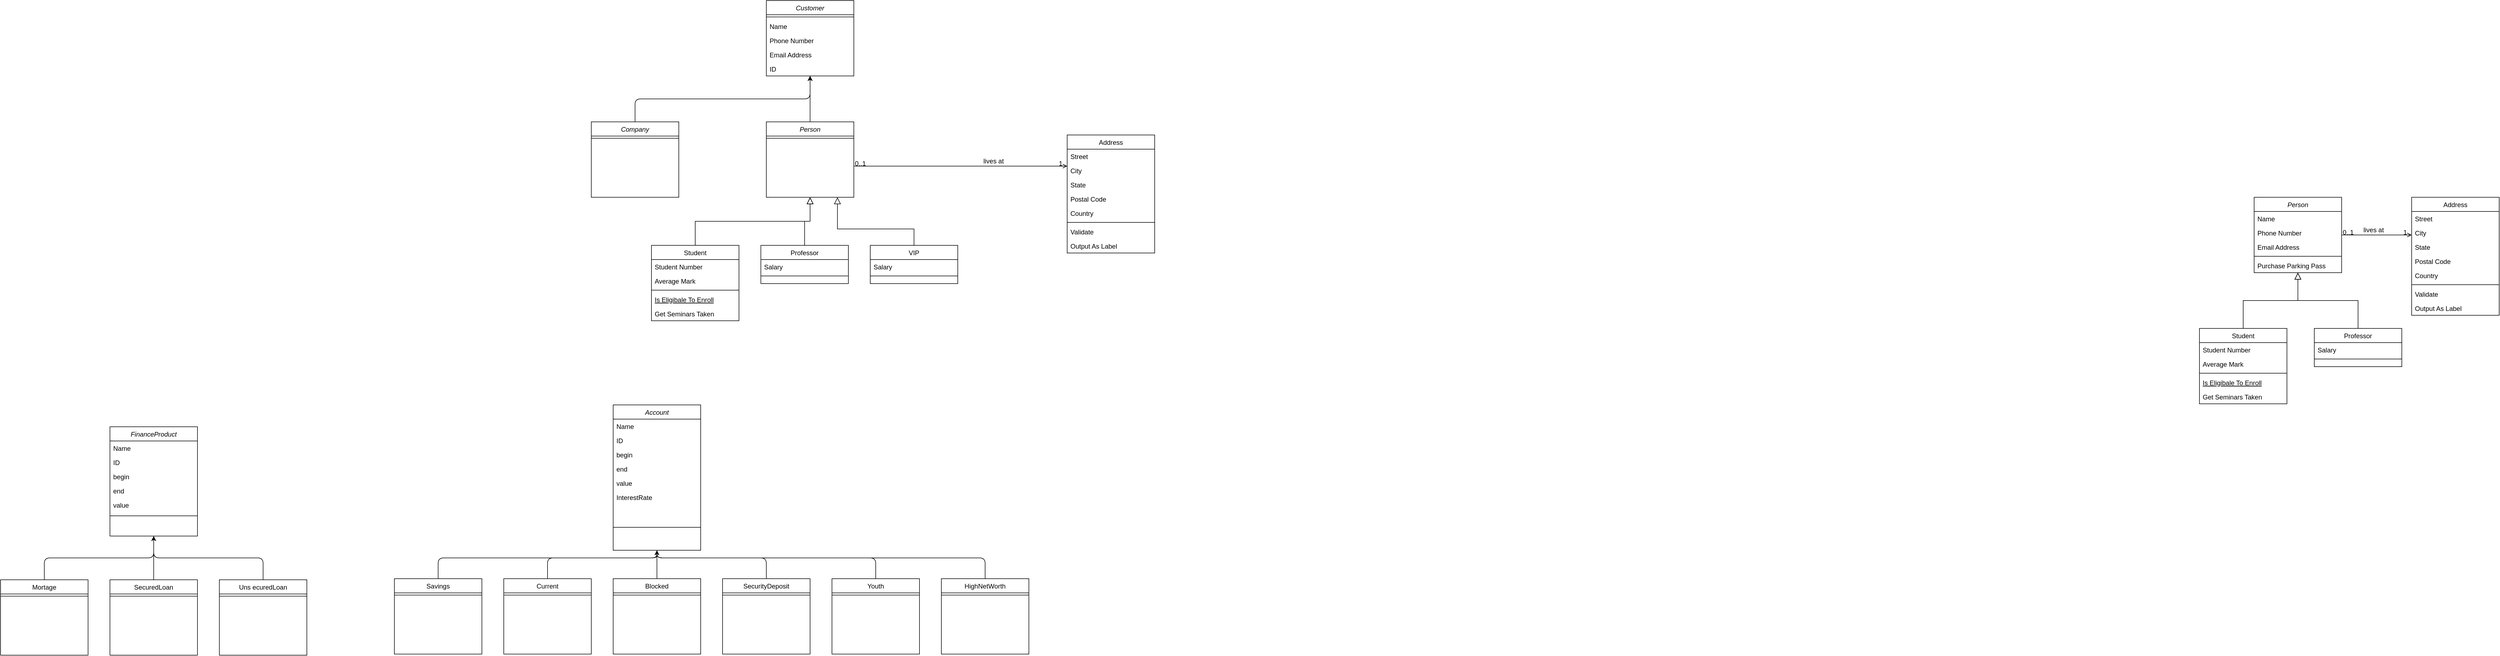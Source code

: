 <mxfile version="13.6.2" type="device"><diagram id="C5RBs43oDa-KdzZeNtuy" name="Page-1"><mxGraphModel dx="4851" dy="2539" grid="1" gridSize="10" guides="1" tooltips="1" connect="1" arrows="1" fold="1" page="1" pageScale="1" pageWidth="827" pageHeight="1169" math="0" shadow="0"><root><mxCell id="WIyWlLk6GJQsqaUBKTNV-0"/><mxCell id="WIyWlLk6GJQsqaUBKTNV-1" parent="WIyWlLk6GJQsqaUBKTNV-0"/><mxCell id="zkfFHV4jXpPFQw0GAbJ--12" value="" style="endArrow=block;endSize=10;endFill=0;shadow=0;strokeWidth=1;rounded=0;edgeStyle=elbowEdgeStyle;elbow=vertical;" parent="WIyWlLk6GJQsqaUBKTNV-1" source="zkfFHV4jXpPFQw0GAbJ--6" target="zkfFHV4jXpPFQw0GAbJ--0" edge="1"><mxGeometry width="160" relative="1" as="geometry"><mxPoint x="-1030" y="-523" as="sourcePoint"/><mxPoint x="-1030" y="-523" as="targetPoint"/></mxGeometry></mxCell><mxCell id="zkfFHV4jXpPFQw0GAbJ--16" value="" style="endArrow=block;endSize=10;endFill=0;shadow=0;strokeWidth=1;rounded=0;edgeStyle=elbowEdgeStyle;elbow=vertical;" parent="WIyWlLk6GJQsqaUBKTNV-1" source="zkfFHV4jXpPFQw0GAbJ--13" target="zkfFHV4jXpPFQw0GAbJ--0" edge="1"><mxGeometry width="160" relative="1" as="geometry"><mxPoint x="-1020" y="-353" as="sourcePoint"/><mxPoint x="-920" y="-455" as="targetPoint"/></mxGeometry></mxCell><mxCell id="zkfFHV4jXpPFQw0GAbJ--26" value="" style="endArrow=open;shadow=0;strokeWidth=1;rounded=0;endFill=1;edgeStyle=elbowEdgeStyle;elbow=vertical;" parent="WIyWlLk6GJQsqaUBKTNV-1" source="zkfFHV4jXpPFQw0GAbJ--0" target="zkfFHV4jXpPFQw0GAbJ--17" edge="1"><mxGeometry x="0.5" y="41" relative="1" as="geometry"><mxPoint x="-850" y="-534" as="sourcePoint"/><mxPoint x="-690" y="-534" as="targetPoint"/><mxPoint x="-40" y="32" as="offset"/></mxGeometry></mxCell><mxCell id="zkfFHV4jXpPFQw0GAbJ--27" value="0..1" style="resizable=0;align=left;verticalAlign=bottom;labelBackgroundColor=none;fontSize=12;" parent="zkfFHV4jXpPFQw0GAbJ--26" connectable="0" vertex="1"><mxGeometry x="-1" relative="1" as="geometry"><mxPoint y="4" as="offset"/></mxGeometry></mxCell><mxCell id="zkfFHV4jXpPFQw0GAbJ--28" value="1" style="resizable=0;align=right;verticalAlign=bottom;labelBackgroundColor=none;fontSize=12;" parent="zkfFHV4jXpPFQw0GAbJ--26" connectable="0" vertex="1"><mxGeometry x="1" relative="1" as="geometry"><mxPoint x="-7" y="4" as="offset"/></mxGeometry></mxCell><mxCell id="zkfFHV4jXpPFQw0GAbJ--29" value="lives at" style="text;html=1;resizable=0;points=[];;align=center;verticalAlign=middle;labelBackgroundColor=none;rounded=0;shadow=0;strokeWidth=1;fontSize=12;" parent="zkfFHV4jXpPFQw0GAbJ--26" vertex="1" connectable="0"><mxGeometry x="0.5" y="49" relative="1" as="geometry"><mxPoint x="-38" y="40" as="offset"/></mxGeometry></mxCell><mxCell id="Eu2z0whPhwUOj7yndGbx-12" value="" style="endArrow=block;endSize=10;endFill=0;shadow=0;strokeWidth=1;rounded=0;edgeStyle=elbowEdgeStyle;elbow=vertical;" edge="1" parent="WIyWlLk6GJQsqaUBKTNV-1" source="Eu2z0whPhwUOj7yndGbx-6" target="Eu2z0whPhwUOj7yndGbx-0"><mxGeometry width="160" relative="1" as="geometry"><mxPoint x="1660" y="-417" as="sourcePoint"/><mxPoint x="1660" y="-417" as="targetPoint"/></mxGeometry></mxCell><mxCell id="Eu2z0whPhwUOj7yndGbx-16" value="" style="endArrow=block;endSize=10;endFill=0;shadow=0;strokeWidth=1;rounded=0;edgeStyle=elbowEdgeStyle;elbow=vertical;" edge="1" parent="WIyWlLk6GJQsqaUBKTNV-1" source="Eu2z0whPhwUOj7yndGbx-13" target="Eu2z0whPhwUOj7yndGbx-0"><mxGeometry width="160" relative="1" as="geometry"><mxPoint x="1670" y="-247" as="sourcePoint"/><mxPoint x="1770" y="-349" as="targetPoint"/></mxGeometry></mxCell><mxCell id="Eu2z0whPhwUOj7yndGbx-26" value="" style="endArrow=open;shadow=0;strokeWidth=1;rounded=0;endFill=1;edgeStyle=elbowEdgeStyle;elbow=vertical;" edge="1" parent="WIyWlLk6GJQsqaUBKTNV-1" source="Eu2z0whPhwUOj7yndGbx-0" target="Eu2z0whPhwUOj7yndGbx-17"><mxGeometry x="0.5" y="41" relative="1" as="geometry"><mxPoint x="1840" y="-428" as="sourcePoint"/><mxPoint x="2000" y="-428" as="targetPoint"/><mxPoint x="-40" y="32" as="offset"/></mxGeometry></mxCell><mxCell id="Eu2z0whPhwUOj7yndGbx-27" value="0..1" style="resizable=0;align=left;verticalAlign=bottom;labelBackgroundColor=none;fontSize=12;" connectable="0" vertex="1" parent="Eu2z0whPhwUOj7yndGbx-26"><mxGeometry x="-1" relative="1" as="geometry"><mxPoint y="4" as="offset"/></mxGeometry></mxCell><mxCell id="Eu2z0whPhwUOj7yndGbx-28" value="1" style="resizable=0;align=right;verticalAlign=bottom;labelBackgroundColor=none;fontSize=12;" connectable="0" vertex="1" parent="Eu2z0whPhwUOj7yndGbx-26"><mxGeometry x="1" relative="1" as="geometry"><mxPoint x="-7" y="4" as="offset"/></mxGeometry></mxCell><mxCell id="Eu2z0whPhwUOj7yndGbx-29" value="lives at" style="text;html=1;resizable=0;points=[];;align=center;verticalAlign=middle;labelBackgroundColor=none;rounded=0;shadow=0;strokeWidth=1;fontSize=12;" vertex="1" connectable="0" parent="Eu2z0whPhwUOj7yndGbx-26"><mxGeometry x="0.5" y="49" relative="1" as="geometry"><mxPoint x="-38" y="40" as="offset"/></mxGeometry></mxCell><mxCell id="Eu2z0whPhwUOj7yndGbx-0" value="Person" style="swimlane;fontStyle=2;align=center;verticalAlign=top;childLayout=stackLayout;horizontal=1;startSize=26;horizontalStack=0;resizeParent=1;resizeLast=0;collapsible=1;marginBottom=0;rounded=0;shadow=0;strokeWidth=1;" vertex="1" parent="WIyWlLk6GJQsqaUBKTNV-1"><mxGeometry x="1680" y="-500" width="160" height="138" as="geometry"><mxRectangle x="230" y="140" width="160" height="26" as="alternateBounds"/></mxGeometry></mxCell><mxCell id="Eu2z0whPhwUOj7yndGbx-1" value="Name" style="text;align=left;verticalAlign=top;spacingLeft=4;spacingRight=4;overflow=hidden;rotatable=0;points=[[0,0.5],[1,0.5]];portConstraint=eastwest;" vertex="1" parent="Eu2z0whPhwUOj7yndGbx-0"><mxGeometry y="26" width="160" height="26" as="geometry"/></mxCell><mxCell id="Eu2z0whPhwUOj7yndGbx-2" value="Phone Number" style="text;align=left;verticalAlign=top;spacingLeft=4;spacingRight=4;overflow=hidden;rotatable=0;points=[[0,0.5],[1,0.5]];portConstraint=eastwest;rounded=0;shadow=0;html=0;" vertex="1" parent="Eu2z0whPhwUOj7yndGbx-0"><mxGeometry y="52" width="160" height="26" as="geometry"/></mxCell><mxCell id="Eu2z0whPhwUOj7yndGbx-3" value="Email Address" style="text;align=left;verticalAlign=top;spacingLeft=4;spacingRight=4;overflow=hidden;rotatable=0;points=[[0,0.5],[1,0.5]];portConstraint=eastwest;rounded=0;shadow=0;html=0;" vertex="1" parent="Eu2z0whPhwUOj7yndGbx-0"><mxGeometry y="78" width="160" height="26" as="geometry"/></mxCell><mxCell id="Eu2z0whPhwUOj7yndGbx-4" value="" style="line;html=1;strokeWidth=1;align=left;verticalAlign=middle;spacingTop=-1;spacingLeft=3;spacingRight=3;rotatable=0;labelPosition=right;points=[];portConstraint=eastwest;" vertex="1" parent="Eu2z0whPhwUOj7yndGbx-0"><mxGeometry y="104" width="160" height="8" as="geometry"/></mxCell><mxCell id="Eu2z0whPhwUOj7yndGbx-5" value="Purchase Parking Pass" style="text;align=left;verticalAlign=top;spacingLeft=4;spacingRight=4;overflow=hidden;rotatable=0;points=[[0,0.5],[1,0.5]];portConstraint=eastwest;" vertex="1" parent="Eu2z0whPhwUOj7yndGbx-0"><mxGeometry y="112" width="160" height="26" as="geometry"/></mxCell><mxCell id="Eu2z0whPhwUOj7yndGbx-6" value="Student" style="swimlane;fontStyle=0;align=center;verticalAlign=top;childLayout=stackLayout;horizontal=1;startSize=26;horizontalStack=0;resizeParent=1;resizeLast=0;collapsible=1;marginBottom=0;rounded=0;shadow=0;strokeWidth=1;" vertex="1" parent="WIyWlLk6GJQsqaUBKTNV-1"><mxGeometry x="1580" y="-260" width="160" height="138" as="geometry"><mxRectangle x="130" y="380" width="160" height="26" as="alternateBounds"/></mxGeometry></mxCell><mxCell id="Eu2z0whPhwUOj7yndGbx-7" value="Student Number" style="text;align=left;verticalAlign=top;spacingLeft=4;spacingRight=4;overflow=hidden;rotatable=0;points=[[0,0.5],[1,0.5]];portConstraint=eastwest;" vertex="1" parent="Eu2z0whPhwUOj7yndGbx-6"><mxGeometry y="26" width="160" height="26" as="geometry"/></mxCell><mxCell id="Eu2z0whPhwUOj7yndGbx-8" value="Average Mark" style="text;align=left;verticalAlign=top;spacingLeft=4;spacingRight=4;overflow=hidden;rotatable=0;points=[[0,0.5],[1,0.5]];portConstraint=eastwest;rounded=0;shadow=0;html=0;" vertex="1" parent="Eu2z0whPhwUOj7yndGbx-6"><mxGeometry y="52" width="160" height="26" as="geometry"/></mxCell><mxCell id="Eu2z0whPhwUOj7yndGbx-9" value="" style="line;html=1;strokeWidth=1;align=left;verticalAlign=middle;spacingTop=-1;spacingLeft=3;spacingRight=3;rotatable=0;labelPosition=right;points=[];portConstraint=eastwest;" vertex="1" parent="Eu2z0whPhwUOj7yndGbx-6"><mxGeometry y="78" width="160" height="8" as="geometry"/></mxCell><mxCell id="Eu2z0whPhwUOj7yndGbx-10" value="Is Eligibale To Enroll" style="text;align=left;verticalAlign=top;spacingLeft=4;spacingRight=4;overflow=hidden;rotatable=0;points=[[0,0.5],[1,0.5]];portConstraint=eastwest;fontStyle=4" vertex="1" parent="Eu2z0whPhwUOj7yndGbx-6"><mxGeometry y="86" width="160" height="26" as="geometry"/></mxCell><mxCell id="Eu2z0whPhwUOj7yndGbx-11" value="Get Seminars Taken" style="text;align=left;verticalAlign=top;spacingLeft=4;spacingRight=4;overflow=hidden;rotatable=0;points=[[0,0.5],[1,0.5]];portConstraint=eastwest;" vertex="1" parent="Eu2z0whPhwUOj7yndGbx-6"><mxGeometry y="112" width="160" height="26" as="geometry"/></mxCell><mxCell id="Eu2z0whPhwUOj7yndGbx-13" value="Professor" style="swimlane;fontStyle=0;align=center;verticalAlign=top;childLayout=stackLayout;horizontal=1;startSize=26;horizontalStack=0;resizeParent=1;resizeLast=0;collapsible=1;marginBottom=0;rounded=0;shadow=0;strokeWidth=1;" vertex="1" parent="WIyWlLk6GJQsqaUBKTNV-1"><mxGeometry x="1790" y="-260" width="160" height="70" as="geometry"><mxRectangle x="340" y="380" width="170" height="26" as="alternateBounds"/></mxGeometry></mxCell><mxCell id="Eu2z0whPhwUOj7yndGbx-14" value="Salary" style="text;align=left;verticalAlign=top;spacingLeft=4;spacingRight=4;overflow=hidden;rotatable=0;points=[[0,0.5],[1,0.5]];portConstraint=eastwest;" vertex="1" parent="Eu2z0whPhwUOj7yndGbx-13"><mxGeometry y="26" width="160" height="26" as="geometry"/></mxCell><mxCell id="Eu2z0whPhwUOj7yndGbx-15" value="" style="line;html=1;strokeWidth=1;align=left;verticalAlign=middle;spacingTop=-1;spacingLeft=3;spacingRight=3;rotatable=0;labelPosition=right;points=[];portConstraint=eastwest;" vertex="1" parent="Eu2z0whPhwUOj7yndGbx-13"><mxGeometry y="52" width="160" height="8" as="geometry"/></mxCell><mxCell id="Eu2z0whPhwUOj7yndGbx-17" value="Address" style="swimlane;fontStyle=0;align=center;verticalAlign=top;childLayout=stackLayout;horizontal=1;startSize=26;horizontalStack=0;resizeParent=1;resizeLast=0;collapsible=1;marginBottom=0;rounded=0;shadow=0;strokeWidth=1;" vertex="1" parent="WIyWlLk6GJQsqaUBKTNV-1"><mxGeometry x="1968" y="-500" width="160" height="216" as="geometry"><mxRectangle x="550" y="140" width="160" height="26" as="alternateBounds"/></mxGeometry></mxCell><mxCell id="Eu2z0whPhwUOj7yndGbx-18" value="Street" style="text;align=left;verticalAlign=top;spacingLeft=4;spacingRight=4;overflow=hidden;rotatable=0;points=[[0,0.5],[1,0.5]];portConstraint=eastwest;" vertex="1" parent="Eu2z0whPhwUOj7yndGbx-17"><mxGeometry y="26" width="160" height="26" as="geometry"/></mxCell><mxCell id="Eu2z0whPhwUOj7yndGbx-19" value="City" style="text;align=left;verticalAlign=top;spacingLeft=4;spacingRight=4;overflow=hidden;rotatable=0;points=[[0,0.5],[1,0.5]];portConstraint=eastwest;rounded=0;shadow=0;html=0;" vertex="1" parent="Eu2z0whPhwUOj7yndGbx-17"><mxGeometry y="52" width="160" height="26" as="geometry"/></mxCell><mxCell id="Eu2z0whPhwUOj7yndGbx-20" value="State" style="text;align=left;verticalAlign=top;spacingLeft=4;spacingRight=4;overflow=hidden;rotatable=0;points=[[0,0.5],[1,0.5]];portConstraint=eastwest;rounded=0;shadow=0;html=0;" vertex="1" parent="Eu2z0whPhwUOj7yndGbx-17"><mxGeometry y="78" width="160" height="26" as="geometry"/></mxCell><mxCell id="Eu2z0whPhwUOj7yndGbx-21" value="Postal Code" style="text;align=left;verticalAlign=top;spacingLeft=4;spacingRight=4;overflow=hidden;rotatable=0;points=[[0,0.5],[1,0.5]];portConstraint=eastwest;rounded=0;shadow=0;html=0;" vertex="1" parent="Eu2z0whPhwUOj7yndGbx-17"><mxGeometry y="104" width="160" height="26" as="geometry"/></mxCell><mxCell id="Eu2z0whPhwUOj7yndGbx-22" value="Country" style="text;align=left;verticalAlign=top;spacingLeft=4;spacingRight=4;overflow=hidden;rotatable=0;points=[[0,0.5],[1,0.5]];portConstraint=eastwest;rounded=0;shadow=0;html=0;" vertex="1" parent="Eu2z0whPhwUOj7yndGbx-17"><mxGeometry y="130" width="160" height="26" as="geometry"/></mxCell><mxCell id="Eu2z0whPhwUOj7yndGbx-23" value="" style="line;html=1;strokeWidth=1;align=left;verticalAlign=middle;spacingTop=-1;spacingLeft=3;spacingRight=3;rotatable=0;labelPosition=right;points=[];portConstraint=eastwest;" vertex="1" parent="Eu2z0whPhwUOj7yndGbx-17"><mxGeometry y="156" width="160" height="8" as="geometry"/></mxCell><mxCell id="Eu2z0whPhwUOj7yndGbx-24" value="Validate" style="text;align=left;verticalAlign=top;spacingLeft=4;spacingRight=4;overflow=hidden;rotatable=0;points=[[0,0.5],[1,0.5]];portConstraint=eastwest;" vertex="1" parent="Eu2z0whPhwUOj7yndGbx-17"><mxGeometry y="164" width="160" height="26" as="geometry"/></mxCell><mxCell id="Eu2z0whPhwUOj7yndGbx-25" value="Output As Label" style="text;align=left;verticalAlign=top;spacingLeft=4;spacingRight=4;overflow=hidden;rotatable=0;points=[[0,0.5],[1,0.5]];portConstraint=eastwest;" vertex="1" parent="Eu2z0whPhwUOj7yndGbx-17"><mxGeometry y="190" width="160" height="26" as="geometry"/></mxCell><mxCell id="Eu2z0whPhwUOj7yndGbx-50" value="" style="endArrow=block;endSize=10;endFill=0;shadow=0;strokeWidth=1;rounded=0;edgeStyle=elbowEdgeStyle;elbow=vertical;exitX=0.5;exitY=0;exitDx=0;exitDy=0;" edge="1" parent="WIyWlLk6GJQsqaUBKTNV-1" source="Eu2z0whPhwUOj7yndGbx-43"><mxGeometry width="160" relative="1" as="geometry"><mxPoint x="-810" y="-356" as="sourcePoint"/><mxPoint x="-910" y="-500" as="targetPoint"/><Array as="points"><mxPoint x="-920" y="-442"/><mxPoint x="-930" y="-442"/><mxPoint x="-840" y="-452"/><mxPoint x="-780" y="-416"/></Array></mxGeometry></mxCell><mxCell id="Eu2z0whPhwUOj7yndGbx-98" value="" style="endArrow=classic;html=1;entryX=0.5;entryY=1;entryDx=0;entryDy=0;exitX=0.5;exitY=0;exitDx=0;exitDy=0;" edge="1" parent="WIyWlLk6GJQsqaUBKTNV-1" source="Eu2z0whPhwUOj7yndGbx-30" target="Eu2z0whPhwUOj7yndGbx-91"><mxGeometry width="50" height="50" relative="1" as="geometry"><mxPoint x="-1330" y="-160" as="sourcePoint"/><mxPoint x="-1280" y="-210" as="targetPoint"/><Array as="points"><mxPoint x="-1640" y="160"/><mxPoint x="-1240" y="160"/></Array></mxGeometry></mxCell><mxCell id="Eu2z0whPhwUOj7yndGbx-99" value="" style="endArrow=none;html=1;entryX=0.5;entryY=1;entryDx=0;entryDy=0;exitX=0.5;exitY=0;exitDx=0;exitDy=0;" edge="1" parent="WIyWlLk6GJQsqaUBKTNV-1" source="Eu2z0whPhwUOj7yndGbx-48" target="Eu2z0whPhwUOj7yndGbx-91"><mxGeometry width="50" height="50" relative="1" as="geometry"><mxPoint x="-1330" y="-160" as="sourcePoint"/><mxPoint x="-1280" y="-210" as="targetPoint"/><Array as="points"><mxPoint x="-1240" y="160"/></Array></mxGeometry></mxCell><mxCell id="Eu2z0whPhwUOj7yndGbx-100" value="" style="endArrow=none;html=1;entryX=0.5;entryY=1;entryDx=0;entryDy=0;exitX=0.5;exitY=0;exitDx=0;exitDy=0;" edge="1" parent="WIyWlLk6GJQsqaUBKTNV-1" source="Eu2z0whPhwUOj7yndGbx-46" target="Eu2z0whPhwUOj7yndGbx-91"><mxGeometry width="50" height="50" relative="1" as="geometry"><mxPoint x="-1320" y="-150" as="sourcePoint"/><mxPoint x="-1270" y="-200" as="targetPoint"/><Array as="points"><mxPoint x="-1440" y="160"/><mxPoint x="-1240" y="160"/></Array></mxGeometry></mxCell><mxCell id="Eu2z0whPhwUOj7yndGbx-101" value="" style="endArrow=none;html=1;entryX=0.5;entryY=1;entryDx=0;entryDy=0;exitX=0.5;exitY=0;exitDx=0;exitDy=0;" edge="1" parent="WIyWlLk6GJQsqaUBKTNV-1" source="Eu2z0whPhwUOj7yndGbx-55" target="Eu2z0whPhwUOj7yndGbx-91"><mxGeometry width="50" height="50" relative="1" as="geometry"><mxPoint x="-1310" y="-140" as="sourcePoint"/><mxPoint x="-1260" y="-190" as="targetPoint"/><Array as="points"><mxPoint x="-640" y="160"/><mxPoint x="-1240" y="160"/></Array></mxGeometry></mxCell><mxCell id="Eu2z0whPhwUOj7yndGbx-102" value="" style="endArrow=none;html=1;exitX=0.5;exitY=0;exitDx=0;exitDy=0;entryX=0.5;entryY=1;entryDx=0;entryDy=0;" edge="1" parent="WIyWlLk6GJQsqaUBKTNV-1" source="Eu2z0whPhwUOj7yndGbx-51" target="Eu2z0whPhwUOj7yndGbx-91"><mxGeometry width="50" height="50" relative="1" as="geometry"><mxPoint x="-1070" y="210" as="sourcePoint"/><mxPoint x="-1270" y="120" as="targetPoint"/><Array as="points"><mxPoint x="-1040" y="160"/><mxPoint x="-1240" y="160"/></Array></mxGeometry></mxCell><mxCell id="Eu2z0whPhwUOj7yndGbx-103" value="" style="endArrow=none;html=1;exitX=0.5;exitY=0;exitDx=0;exitDy=0;entryX=0.5;entryY=1;entryDx=0;entryDy=0;" edge="1" parent="WIyWlLk6GJQsqaUBKTNV-1" source="Eu2z0whPhwUOj7yndGbx-53" target="Eu2z0whPhwUOj7yndGbx-91"><mxGeometry width="50" height="50" relative="1" as="geometry"><mxPoint x="-1060" y="220" as="sourcePoint"/><mxPoint x="-1270" y="120" as="targetPoint"/><Array as="points"><mxPoint x="-840" y="160"/><mxPoint x="-1240" y="160"/></Array></mxGeometry></mxCell><mxCell id="Eu2z0whPhwUOj7yndGbx-30" value="Savings" style="swimlane;fontStyle=0;align=center;verticalAlign=top;childLayout=stackLayout;horizontal=1;startSize=26;horizontalStack=0;resizeParent=1;resizeLast=0;collapsible=1;marginBottom=0;rounded=0;shadow=0;strokeWidth=1;" vertex="1" parent="WIyWlLk6GJQsqaUBKTNV-1"><mxGeometry x="-1720" y="198" width="160" height="138" as="geometry"><mxRectangle x="130" y="380" width="160" height="26" as="alternateBounds"/></mxGeometry></mxCell><mxCell id="Eu2z0whPhwUOj7yndGbx-33" value="" style="line;html=1;strokeWidth=1;align=left;verticalAlign=middle;spacingTop=-1;spacingLeft=3;spacingRight=3;rotatable=0;labelPosition=right;points=[];portConstraint=eastwest;" vertex="1" parent="Eu2z0whPhwUOj7yndGbx-30"><mxGeometry y="26" width="160" height="8" as="geometry"/></mxCell><mxCell id="Eu2z0whPhwUOj7yndGbx-46" value="Current" style="swimlane;fontStyle=0;align=center;verticalAlign=top;childLayout=stackLayout;horizontal=1;startSize=26;horizontalStack=0;resizeParent=1;resizeLast=0;collapsible=1;marginBottom=0;rounded=0;shadow=0;strokeWidth=1;" vertex="1" parent="WIyWlLk6GJQsqaUBKTNV-1"><mxGeometry x="-1520" y="198" width="160" height="138" as="geometry"><mxRectangle x="130" y="380" width="160" height="26" as="alternateBounds"/></mxGeometry></mxCell><mxCell id="Eu2z0whPhwUOj7yndGbx-47" value="" style="line;html=1;strokeWidth=1;align=left;verticalAlign=middle;spacingTop=-1;spacingLeft=3;spacingRight=3;rotatable=0;labelPosition=right;points=[];portConstraint=eastwest;" vertex="1" parent="Eu2z0whPhwUOj7yndGbx-46"><mxGeometry y="26" width="160" height="8" as="geometry"/></mxCell><mxCell id="Eu2z0whPhwUOj7yndGbx-48" value="Blocked" style="swimlane;fontStyle=0;align=center;verticalAlign=top;childLayout=stackLayout;horizontal=1;startSize=26;horizontalStack=0;resizeParent=1;resizeLast=0;collapsible=1;marginBottom=0;rounded=0;shadow=0;strokeWidth=1;" vertex="1" parent="WIyWlLk6GJQsqaUBKTNV-1"><mxGeometry x="-1320" y="198" width="160" height="138" as="geometry"><mxRectangle x="130" y="380" width="160" height="26" as="alternateBounds"/></mxGeometry></mxCell><mxCell id="Eu2z0whPhwUOj7yndGbx-49" value="" style="line;html=1;strokeWidth=1;align=left;verticalAlign=middle;spacingTop=-1;spacingLeft=3;spacingRight=3;rotatable=0;labelPosition=right;points=[];portConstraint=eastwest;" vertex="1" parent="Eu2z0whPhwUOj7yndGbx-48"><mxGeometry y="26" width="160" height="8" as="geometry"/></mxCell><mxCell id="Eu2z0whPhwUOj7yndGbx-51" value="SecurityDeposit" style="swimlane;fontStyle=0;align=center;verticalAlign=top;childLayout=stackLayout;horizontal=1;startSize=26;horizontalStack=0;resizeParent=1;resizeLast=0;collapsible=1;marginBottom=0;rounded=0;shadow=0;strokeWidth=1;" vertex="1" parent="WIyWlLk6GJQsqaUBKTNV-1"><mxGeometry x="-1120" y="198" width="160" height="138" as="geometry"><mxRectangle x="130" y="380" width="160" height="26" as="alternateBounds"/></mxGeometry></mxCell><mxCell id="Eu2z0whPhwUOj7yndGbx-52" value="" style="line;html=1;strokeWidth=1;align=left;verticalAlign=middle;spacingTop=-1;spacingLeft=3;spacingRight=3;rotatable=0;labelPosition=right;points=[];portConstraint=eastwest;" vertex="1" parent="Eu2z0whPhwUOj7yndGbx-51"><mxGeometry y="26" width="160" height="8" as="geometry"/></mxCell><mxCell id="Eu2z0whPhwUOj7yndGbx-53" value="Youth" style="swimlane;fontStyle=0;align=center;verticalAlign=top;childLayout=stackLayout;horizontal=1;startSize=26;horizontalStack=0;resizeParent=1;resizeLast=0;collapsible=1;marginBottom=0;rounded=0;shadow=0;strokeWidth=1;" vertex="1" parent="WIyWlLk6GJQsqaUBKTNV-1"><mxGeometry x="-920" y="198" width="160" height="138" as="geometry"><mxRectangle x="130" y="380" width="160" height="26" as="alternateBounds"/></mxGeometry></mxCell><mxCell id="Eu2z0whPhwUOj7yndGbx-54" value="" style="line;html=1;strokeWidth=1;align=left;verticalAlign=middle;spacingTop=-1;spacingLeft=3;spacingRight=3;rotatable=0;labelPosition=right;points=[];portConstraint=eastwest;" vertex="1" parent="Eu2z0whPhwUOj7yndGbx-53"><mxGeometry y="26" width="160" height="8" as="geometry"/></mxCell><mxCell id="Eu2z0whPhwUOj7yndGbx-55" value="HighNetWorth" style="swimlane;fontStyle=0;align=center;verticalAlign=top;childLayout=stackLayout;horizontal=1;startSize=26;horizontalStack=0;resizeParent=1;resizeLast=0;collapsible=1;marginBottom=0;rounded=0;shadow=0;strokeWidth=1;" vertex="1" parent="WIyWlLk6GJQsqaUBKTNV-1"><mxGeometry x="-720" y="198" width="160" height="138" as="geometry"><mxRectangle x="130" y="380" width="160" height="26" as="alternateBounds"/></mxGeometry></mxCell><mxCell id="Eu2z0whPhwUOj7yndGbx-56" value="" style="line;html=1;strokeWidth=1;align=left;verticalAlign=middle;spacingTop=-1;spacingLeft=3;spacingRight=3;rotatable=0;labelPosition=right;points=[];portConstraint=eastwest;" vertex="1" parent="Eu2z0whPhwUOj7yndGbx-55"><mxGeometry y="26" width="160" height="8" as="geometry"/></mxCell><mxCell id="Eu2z0whPhwUOj7yndGbx-91" value="Account" style="swimlane;fontStyle=2;align=center;verticalAlign=top;childLayout=stackLayout;horizontal=1;startSize=26;horizontalStack=0;resizeParent=1;resizeLast=0;collapsible=1;marginBottom=0;rounded=0;shadow=0;strokeWidth=1;" vertex="1" parent="WIyWlLk6GJQsqaUBKTNV-1"><mxGeometry x="-1320" y="-120" width="160" height="266" as="geometry"><mxRectangle x="230" y="140" width="160" height="26" as="alternateBounds"/></mxGeometry></mxCell><mxCell id="Eu2z0whPhwUOj7yndGbx-92" value="Name" style="text;align=left;verticalAlign=top;spacingLeft=4;spacingRight=4;overflow=hidden;rotatable=0;points=[[0,0.5],[1,0.5]];portConstraint=eastwest;" vertex="1" parent="Eu2z0whPhwUOj7yndGbx-91"><mxGeometry y="26" width="160" height="26" as="geometry"/></mxCell><mxCell id="Eu2z0whPhwUOj7yndGbx-93" value="ID" style="text;align=left;verticalAlign=top;spacingLeft=4;spacingRight=4;overflow=hidden;rotatable=0;points=[[0,0.5],[1,0.5]];portConstraint=eastwest;rounded=0;shadow=0;html=0;" vertex="1" parent="Eu2z0whPhwUOj7yndGbx-91"><mxGeometry y="52" width="160" height="26" as="geometry"/></mxCell><mxCell id="Eu2z0whPhwUOj7yndGbx-94" value="begin" style="text;align=left;verticalAlign=top;spacingLeft=4;spacingRight=4;overflow=hidden;rotatable=0;points=[[0,0.5],[1,0.5]];portConstraint=eastwest;rounded=0;shadow=0;html=0;" vertex="1" parent="Eu2z0whPhwUOj7yndGbx-91"><mxGeometry y="78" width="160" height="26" as="geometry"/></mxCell><mxCell id="Eu2z0whPhwUOj7yndGbx-95" value="end" style="text;align=left;verticalAlign=top;spacingLeft=4;spacingRight=4;overflow=hidden;rotatable=0;points=[[0,0.5],[1,0.5]];portConstraint=eastwest;rounded=0;shadow=0;html=0;" vertex="1" parent="Eu2z0whPhwUOj7yndGbx-91"><mxGeometry y="104" width="160" height="26" as="geometry"/></mxCell><mxCell id="Eu2z0whPhwUOj7yndGbx-96" value="value" style="text;align=left;verticalAlign=top;spacingLeft=4;spacingRight=4;overflow=hidden;rotatable=0;points=[[0,0.5],[1,0.5]];portConstraint=eastwest;rounded=0;shadow=0;html=0;" vertex="1" parent="Eu2z0whPhwUOj7yndGbx-91"><mxGeometry y="130" width="160" height="26" as="geometry"/></mxCell><mxCell id="Eu2z0whPhwUOj7yndGbx-118" value="InterestRate" style="text;align=left;verticalAlign=top;spacingLeft=4;spacingRight=4;overflow=hidden;rotatable=0;points=[[0,0.5],[1,0.5]];portConstraint=eastwest;rounded=0;shadow=0;html=0;" vertex="1" parent="Eu2z0whPhwUOj7yndGbx-91"><mxGeometry y="156" width="160" height="26" as="geometry"/></mxCell><mxCell id="Eu2z0whPhwUOj7yndGbx-97" value="" style="line;html=1;strokeWidth=1;align=left;verticalAlign=middle;spacingTop=-1;spacingLeft=3;spacingRight=3;rotatable=0;labelPosition=right;points=[];portConstraint=eastwest;" vertex="1" parent="Eu2z0whPhwUOj7yndGbx-91"><mxGeometry y="182" width="160" height="84" as="geometry"/></mxCell><mxCell id="Eu2z0whPhwUOj7yndGbx-104" value="" style="endArrow=classic;html=1;entryX=0.5;entryY=1;entryDx=0;entryDy=0;exitX=0.5;exitY=0;exitDx=0;exitDy=0;" edge="1" parent="WIyWlLk6GJQsqaUBKTNV-1" source="Eu2z0whPhwUOj7yndGbx-61" target="Eu2z0whPhwUOj7yndGbx-73"><mxGeometry width="50" height="50" relative="1" as="geometry"><mxPoint x="-2650" y="270" as="sourcePoint"/><mxPoint x="-2600" y="220" as="targetPoint"/></mxGeometry></mxCell><mxCell id="Eu2z0whPhwUOj7yndGbx-105" value="" style="endArrow=none;html=1;entryX=0.5;entryY=0;entryDx=0;entryDy=0;exitX=0.5;exitY=1;exitDx=0;exitDy=0;" edge="1" parent="WIyWlLk6GJQsqaUBKTNV-1" source="Eu2z0whPhwUOj7yndGbx-73" target="Eu2z0whPhwUOj7yndGbx-63"><mxGeometry width="50" height="50" relative="1" as="geometry"><mxPoint x="-2650" y="270" as="sourcePoint"/><mxPoint x="-2600" y="220" as="targetPoint"/><Array as="points"><mxPoint x="-2160" y="160"/><mxPoint x="-2360" y="160"/></Array></mxGeometry></mxCell><mxCell id="Eu2z0whPhwUOj7yndGbx-106" value="" style="endArrow=none;html=1;entryX=0.5;entryY=1;entryDx=0;entryDy=0;exitX=0.5;exitY=0;exitDx=0;exitDy=0;" edge="1" parent="WIyWlLk6GJQsqaUBKTNV-1" source="Eu2z0whPhwUOj7yndGbx-65" target="Eu2z0whPhwUOj7yndGbx-73"><mxGeometry width="50" height="50" relative="1" as="geometry"><mxPoint x="-2650" y="270" as="sourcePoint"/><mxPoint x="-2600" y="220" as="targetPoint"/><Array as="points"><mxPoint x="-1960" y="160"/><mxPoint x="-2160" y="160"/></Array></mxGeometry></mxCell><mxCell id="Eu2z0whPhwUOj7yndGbx-115" style="edgeStyle=orthogonalEdgeStyle;rounded=0;orthogonalLoop=1;jettySize=auto;html=1;exitX=0.75;exitY=0;exitDx=0;exitDy=0;entryX=0.751;entryY=0.072;entryDx=0;entryDy=0;entryPerimeter=0;" edge="1" parent="WIyWlLk6GJQsqaUBKTNV-1" source="zkfFHV4jXpPFQw0GAbJ--6" target="zkfFHV4jXpPFQw0GAbJ--6"><mxGeometry relative="1" as="geometry"/></mxCell><mxCell id="Eu2z0whPhwUOj7yndGbx-116" value="" style="endArrow=classic;html=1;entryX=0.5;entryY=1;entryDx=0;entryDy=0;exitX=0.5;exitY=0;exitDx=0;exitDy=0;" edge="1" parent="WIyWlLk6GJQsqaUBKTNV-1" source="zkfFHV4jXpPFQw0GAbJ--0" target="Eu2z0whPhwUOj7yndGbx-36"><mxGeometry width="50" height="50" relative="1" as="geometry"><mxPoint x="-1670" y="-612" as="sourcePoint"/><mxPoint x="-1620" y="-662" as="targetPoint"/></mxGeometry></mxCell><mxCell id="Eu2z0whPhwUOj7yndGbx-63" value="Mortage" style="swimlane;fontStyle=0;align=center;verticalAlign=top;childLayout=stackLayout;horizontal=1;startSize=26;horizontalStack=0;resizeParent=1;resizeLast=0;collapsible=1;marginBottom=0;rounded=0;shadow=0;strokeWidth=1;" vertex="1" parent="WIyWlLk6GJQsqaUBKTNV-1"><mxGeometry x="-2440" y="200" width="160" height="138" as="geometry"><mxRectangle x="130" y="380" width="160" height="26" as="alternateBounds"/></mxGeometry></mxCell><mxCell id="Eu2z0whPhwUOj7yndGbx-64" value="" style="line;html=1;strokeWidth=1;align=left;verticalAlign=middle;spacingTop=-1;spacingLeft=3;spacingRight=3;rotatable=0;labelPosition=right;points=[];portConstraint=eastwest;" vertex="1" parent="Eu2z0whPhwUOj7yndGbx-63"><mxGeometry y="26" width="160" height="8" as="geometry"/></mxCell><mxCell id="Eu2z0whPhwUOj7yndGbx-61" value="SecuredLoan" style="swimlane;fontStyle=0;align=center;verticalAlign=top;childLayout=stackLayout;horizontal=1;startSize=26;horizontalStack=0;resizeParent=1;resizeLast=0;collapsible=1;marginBottom=0;rounded=0;shadow=0;strokeWidth=1;" vertex="1" parent="WIyWlLk6GJQsqaUBKTNV-1"><mxGeometry x="-2240" y="200" width="160" height="138" as="geometry"><mxRectangle x="130" y="380" width="160" height="26" as="alternateBounds"/></mxGeometry></mxCell><mxCell id="Eu2z0whPhwUOj7yndGbx-62" value="" style="line;html=1;strokeWidth=1;align=left;verticalAlign=middle;spacingTop=-1;spacingLeft=3;spacingRight=3;rotatable=0;labelPosition=right;points=[];portConstraint=eastwest;" vertex="1" parent="Eu2z0whPhwUOj7yndGbx-61"><mxGeometry y="26" width="160" height="8" as="geometry"/></mxCell><mxCell id="Eu2z0whPhwUOj7yndGbx-65" value="Uns ecuredLoan" style="swimlane;fontStyle=0;align=center;verticalAlign=top;childLayout=stackLayout;horizontal=1;startSize=26;horizontalStack=0;resizeParent=1;resizeLast=0;collapsible=1;marginBottom=0;rounded=0;shadow=0;strokeWidth=1;" vertex="1" parent="WIyWlLk6GJQsqaUBKTNV-1"><mxGeometry x="-2040" y="200" width="160" height="138" as="geometry"><mxRectangle x="130" y="380" width="160" height="26" as="alternateBounds"/></mxGeometry></mxCell><mxCell id="Eu2z0whPhwUOj7yndGbx-66" value="" style="line;html=1;strokeWidth=1;align=left;verticalAlign=middle;spacingTop=-1;spacingLeft=3;spacingRight=3;rotatable=0;labelPosition=right;points=[];portConstraint=eastwest;" vertex="1" parent="Eu2z0whPhwUOj7yndGbx-65"><mxGeometry y="26" width="160" height="8" as="geometry"/></mxCell><mxCell id="Eu2z0whPhwUOj7yndGbx-73" value="FinanceProduct" style="swimlane;fontStyle=2;align=center;verticalAlign=top;childLayout=stackLayout;horizontal=1;startSize=26;horizontalStack=0;resizeParent=1;resizeLast=0;collapsible=1;marginBottom=0;rounded=0;shadow=0;strokeWidth=1;" vertex="1" parent="WIyWlLk6GJQsqaUBKTNV-1"><mxGeometry x="-2240" y="-80" width="160" height="200" as="geometry"><mxRectangle x="230" y="140" width="160" height="26" as="alternateBounds"/></mxGeometry></mxCell><mxCell id="Eu2z0whPhwUOj7yndGbx-74" value="Name" style="text;align=left;verticalAlign=top;spacingLeft=4;spacingRight=4;overflow=hidden;rotatable=0;points=[[0,0.5],[1,0.5]];portConstraint=eastwest;" vertex="1" parent="Eu2z0whPhwUOj7yndGbx-73"><mxGeometry y="26" width="160" height="26" as="geometry"/></mxCell><mxCell id="Eu2z0whPhwUOj7yndGbx-75" value="ID" style="text;align=left;verticalAlign=top;spacingLeft=4;spacingRight=4;overflow=hidden;rotatable=0;points=[[0,0.5],[1,0.5]];portConstraint=eastwest;rounded=0;shadow=0;html=0;" vertex="1" parent="Eu2z0whPhwUOj7yndGbx-73"><mxGeometry y="52" width="160" height="26" as="geometry"/></mxCell><mxCell id="Eu2z0whPhwUOj7yndGbx-76" value="begin" style="text;align=left;verticalAlign=top;spacingLeft=4;spacingRight=4;overflow=hidden;rotatable=0;points=[[0,0.5],[1,0.5]];portConstraint=eastwest;rounded=0;shadow=0;html=0;" vertex="1" parent="Eu2z0whPhwUOj7yndGbx-73"><mxGeometry y="78" width="160" height="26" as="geometry"/></mxCell><mxCell id="Eu2z0whPhwUOj7yndGbx-89" value="end" style="text;align=left;verticalAlign=top;spacingLeft=4;spacingRight=4;overflow=hidden;rotatable=0;points=[[0,0.5],[1,0.5]];portConstraint=eastwest;rounded=0;shadow=0;html=0;" vertex="1" parent="Eu2z0whPhwUOj7yndGbx-73"><mxGeometry y="104" width="160" height="26" as="geometry"/></mxCell><mxCell id="Eu2z0whPhwUOj7yndGbx-90" value="value" style="text;align=left;verticalAlign=top;spacingLeft=4;spacingRight=4;overflow=hidden;rotatable=0;points=[[0,0.5],[1,0.5]];portConstraint=eastwest;rounded=0;shadow=0;html=0;" vertex="1" parent="Eu2z0whPhwUOj7yndGbx-73"><mxGeometry y="130" width="160" height="26" as="geometry"/></mxCell><mxCell id="Eu2z0whPhwUOj7yndGbx-77" value="" style="line;html=1;strokeWidth=1;align=left;verticalAlign=middle;spacingTop=-1;spacingLeft=3;spacingRight=3;rotatable=0;labelPosition=right;points=[];portConstraint=eastwest;" vertex="1" parent="Eu2z0whPhwUOj7yndGbx-73"><mxGeometry y="156" width="160" height="14" as="geometry"/></mxCell><mxCell id="zkfFHV4jXpPFQw0GAbJ--17" value="Address" style="swimlane;fontStyle=0;align=center;verticalAlign=top;childLayout=stackLayout;horizontal=1;startSize=26;horizontalStack=0;resizeParent=1;resizeLast=0;collapsible=1;marginBottom=0;rounded=0;shadow=0;strokeWidth=1;" parent="WIyWlLk6GJQsqaUBKTNV-1" vertex="1"><mxGeometry x="-490" y="-614" width="160" height="216" as="geometry"><mxRectangle x="550" y="140" width="160" height="26" as="alternateBounds"/></mxGeometry></mxCell><mxCell id="zkfFHV4jXpPFQw0GAbJ--18" value="Street" style="text;align=left;verticalAlign=top;spacingLeft=4;spacingRight=4;overflow=hidden;rotatable=0;points=[[0,0.5],[1,0.5]];portConstraint=eastwest;" parent="zkfFHV4jXpPFQw0GAbJ--17" vertex="1"><mxGeometry y="26" width="160" height="26" as="geometry"/></mxCell><mxCell id="zkfFHV4jXpPFQw0GAbJ--19" value="City" style="text;align=left;verticalAlign=top;spacingLeft=4;spacingRight=4;overflow=hidden;rotatable=0;points=[[0,0.5],[1,0.5]];portConstraint=eastwest;rounded=0;shadow=0;html=0;" parent="zkfFHV4jXpPFQw0GAbJ--17" vertex="1"><mxGeometry y="52" width="160" height="26" as="geometry"/></mxCell><mxCell id="zkfFHV4jXpPFQw0GAbJ--20" value="State" style="text;align=left;verticalAlign=top;spacingLeft=4;spacingRight=4;overflow=hidden;rotatable=0;points=[[0,0.5],[1,0.5]];portConstraint=eastwest;rounded=0;shadow=0;html=0;" parent="zkfFHV4jXpPFQw0GAbJ--17" vertex="1"><mxGeometry y="78" width="160" height="26" as="geometry"/></mxCell><mxCell id="zkfFHV4jXpPFQw0GAbJ--21" value="Postal Code" style="text;align=left;verticalAlign=top;spacingLeft=4;spacingRight=4;overflow=hidden;rotatable=0;points=[[0,0.5],[1,0.5]];portConstraint=eastwest;rounded=0;shadow=0;html=0;" parent="zkfFHV4jXpPFQw0GAbJ--17" vertex="1"><mxGeometry y="104" width="160" height="26" as="geometry"/></mxCell><mxCell id="zkfFHV4jXpPFQw0GAbJ--22" value="Country" style="text;align=left;verticalAlign=top;spacingLeft=4;spacingRight=4;overflow=hidden;rotatable=0;points=[[0,0.5],[1,0.5]];portConstraint=eastwest;rounded=0;shadow=0;html=0;" parent="zkfFHV4jXpPFQw0GAbJ--17" vertex="1"><mxGeometry y="130" width="160" height="26" as="geometry"/></mxCell><mxCell id="zkfFHV4jXpPFQw0GAbJ--23" value="" style="line;html=1;strokeWidth=1;align=left;verticalAlign=middle;spacingTop=-1;spacingLeft=3;spacingRight=3;rotatable=0;labelPosition=right;points=[];portConstraint=eastwest;" parent="zkfFHV4jXpPFQw0GAbJ--17" vertex="1"><mxGeometry y="156" width="160" height="8" as="geometry"/></mxCell><mxCell id="zkfFHV4jXpPFQw0GAbJ--24" value="Validate" style="text;align=left;verticalAlign=top;spacingLeft=4;spacingRight=4;overflow=hidden;rotatable=0;points=[[0,0.5],[1,0.5]];portConstraint=eastwest;" parent="zkfFHV4jXpPFQw0GAbJ--17" vertex="1"><mxGeometry y="164" width="160" height="26" as="geometry"/></mxCell><mxCell id="zkfFHV4jXpPFQw0GAbJ--25" value="Output As Label" style="text;align=left;verticalAlign=top;spacingLeft=4;spacingRight=4;overflow=hidden;rotatable=0;points=[[0,0.5],[1,0.5]];portConstraint=eastwest;" parent="zkfFHV4jXpPFQw0GAbJ--17" vertex="1"><mxGeometry y="190" width="160" height="26" as="geometry"/></mxCell><mxCell id="zkfFHV4jXpPFQw0GAbJ--13" value="Professor" style="swimlane;fontStyle=0;align=center;verticalAlign=top;childLayout=stackLayout;horizontal=1;startSize=26;horizontalStack=0;resizeParent=1;resizeLast=0;collapsible=1;marginBottom=0;rounded=0;shadow=0;strokeWidth=1;" parent="WIyWlLk6GJQsqaUBKTNV-1" vertex="1"><mxGeometry x="-1050" y="-412" width="160" height="70" as="geometry"><mxRectangle x="340" y="380" width="170" height="26" as="alternateBounds"/></mxGeometry></mxCell><mxCell id="zkfFHV4jXpPFQw0GAbJ--14" value="Salary" style="text;align=left;verticalAlign=top;spacingLeft=4;spacingRight=4;overflow=hidden;rotatable=0;points=[[0,0.5],[1,0.5]];portConstraint=eastwest;" parent="zkfFHV4jXpPFQw0GAbJ--13" vertex="1"><mxGeometry y="26" width="160" height="26" as="geometry"/></mxCell><mxCell id="zkfFHV4jXpPFQw0GAbJ--15" value="" style="line;html=1;strokeWidth=1;align=left;verticalAlign=middle;spacingTop=-1;spacingLeft=3;spacingRight=3;rotatable=0;labelPosition=right;points=[];portConstraint=eastwest;" parent="zkfFHV4jXpPFQw0GAbJ--13" vertex="1"><mxGeometry y="52" width="160" height="8" as="geometry"/></mxCell><mxCell id="zkfFHV4jXpPFQw0GAbJ--6" value="Student" style="swimlane;fontStyle=0;align=center;verticalAlign=top;childLayout=stackLayout;horizontal=1;startSize=26;horizontalStack=0;resizeParent=1;resizeLast=0;collapsible=1;marginBottom=0;rounded=0;shadow=0;strokeWidth=1;" parent="WIyWlLk6GJQsqaUBKTNV-1" vertex="1"><mxGeometry x="-1250" y="-412" width="160" height="138" as="geometry"><mxRectangle x="130" y="380" width="160" height="26" as="alternateBounds"/></mxGeometry></mxCell><mxCell id="zkfFHV4jXpPFQw0GAbJ--7" value="Student Number" style="text;align=left;verticalAlign=top;spacingLeft=4;spacingRight=4;overflow=hidden;rotatable=0;points=[[0,0.5],[1,0.5]];portConstraint=eastwest;" parent="zkfFHV4jXpPFQw0GAbJ--6" vertex="1"><mxGeometry y="26" width="160" height="26" as="geometry"/></mxCell><mxCell id="zkfFHV4jXpPFQw0GAbJ--8" value="Average Mark" style="text;align=left;verticalAlign=top;spacingLeft=4;spacingRight=4;overflow=hidden;rotatable=0;points=[[0,0.5],[1,0.5]];portConstraint=eastwest;rounded=0;shadow=0;html=0;" parent="zkfFHV4jXpPFQw0GAbJ--6" vertex="1"><mxGeometry y="52" width="160" height="26" as="geometry"/></mxCell><mxCell id="zkfFHV4jXpPFQw0GAbJ--9" value="" style="line;html=1;strokeWidth=1;align=left;verticalAlign=middle;spacingTop=-1;spacingLeft=3;spacingRight=3;rotatable=0;labelPosition=right;points=[];portConstraint=eastwest;" parent="zkfFHV4jXpPFQw0GAbJ--6" vertex="1"><mxGeometry y="78" width="160" height="8" as="geometry"/></mxCell><mxCell id="zkfFHV4jXpPFQw0GAbJ--10" value="Is Eligibale To Enroll" style="text;align=left;verticalAlign=top;spacingLeft=4;spacingRight=4;overflow=hidden;rotatable=0;points=[[0,0.5],[1,0.5]];portConstraint=eastwest;fontStyle=4" parent="zkfFHV4jXpPFQw0GAbJ--6" vertex="1"><mxGeometry y="86" width="160" height="26" as="geometry"/></mxCell><mxCell id="zkfFHV4jXpPFQw0GAbJ--11" value="Get Seminars Taken" style="text;align=left;verticalAlign=top;spacingLeft=4;spacingRight=4;overflow=hidden;rotatable=0;points=[[0,0.5],[1,0.5]];portConstraint=eastwest;" parent="zkfFHV4jXpPFQw0GAbJ--6" vertex="1"><mxGeometry y="112" width="160" height="26" as="geometry"/></mxCell><mxCell id="Eu2z0whPhwUOj7yndGbx-43" value="VIP" style="swimlane;fontStyle=0;align=center;verticalAlign=top;childLayout=stackLayout;horizontal=1;startSize=26;horizontalStack=0;resizeParent=1;resizeLast=0;collapsible=1;marginBottom=0;rounded=0;shadow=0;strokeWidth=1;" vertex="1" parent="WIyWlLk6GJQsqaUBKTNV-1"><mxGeometry x="-850" y="-412" width="160" height="70" as="geometry"><mxRectangle x="340" y="380" width="170" height="26" as="alternateBounds"/></mxGeometry></mxCell><mxCell id="Eu2z0whPhwUOj7yndGbx-44" value="Salary" style="text;align=left;verticalAlign=top;spacingLeft=4;spacingRight=4;overflow=hidden;rotatable=0;points=[[0,0.5],[1,0.5]];portConstraint=eastwest;" vertex="1" parent="Eu2z0whPhwUOj7yndGbx-43"><mxGeometry y="26" width="160" height="26" as="geometry"/></mxCell><mxCell id="Eu2z0whPhwUOj7yndGbx-45" value="" style="line;html=1;strokeWidth=1;align=left;verticalAlign=middle;spacingTop=-1;spacingLeft=3;spacingRight=3;rotatable=0;labelPosition=right;points=[];portConstraint=eastwest;" vertex="1" parent="Eu2z0whPhwUOj7yndGbx-43"><mxGeometry y="52" width="160" height="8" as="geometry"/></mxCell><mxCell id="Eu2z0whPhwUOj7yndGbx-120" value="" style="endArrow=classic;html=1;entryX=0.5;entryY=1;entryDx=0;entryDy=0;exitX=0.5;exitY=0;exitDx=0;exitDy=0;" edge="1" parent="WIyWlLk6GJQsqaUBKTNV-1" source="Eu2z0whPhwUOj7yndGbx-107" target="Eu2z0whPhwUOj7yndGbx-36"><mxGeometry width="50" height="50" relative="1" as="geometry"><mxPoint x="-1370" y="-340" as="sourcePoint"/><mxPoint x="-1320" y="-390" as="targetPoint"/><Array as="points"><mxPoint x="-1280" y="-680"/><mxPoint x="-1170" y="-680"/><mxPoint x="-960" y="-680"/></Array></mxGeometry></mxCell><mxCell id="Eu2z0whPhwUOj7yndGbx-107" value="Company" style="swimlane;fontStyle=2;align=center;verticalAlign=top;childLayout=stackLayout;horizontal=1;startSize=26;horizontalStack=0;resizeParent=1;resizeLast=0;collapsible=1;marginBottom=0;rounded=0;shadow=0;strokeWidth=1;" vertex="1" parent="WIyWlLk6GJQsqaUBKTNV-1"><mxGeometry x="-1360" y="-638" width="160" height="138" as="geometry"><mxRectangle x="230" y="140" width="160" height="26" as="alternateBounds"/></mxGeometry></mxCell><mxCell id="Eu2z0whPhwUOj7yndGbx-111" value="" style="line;html=1;strokeWidth=1;align=left;verticalAlign=middle;spacingTop=-1;spacingLeft=3;spacingRight=3;rotatable=0;labelPosition=right;points=[];portConstraint=eastwest;" vertex="1" parent="Eu2z0whPhwUOj7yndGbx-107"><mxGeometry y="26" width="160" height="8" as="geometry"/></mxCell><mxCell id="Eu2z0whPhwUOj7yndGbx-36" value="Customer" style="swimlane;fontStyle=2;align=center;verticalAlign=top;childLayout=stackLayout;horizontal=1;startSize=26;horizontalStack=0;resizeParent=1;resizeLast=0;collapsible=1;marginBottom=0;rounded=0;shadow=0;strokeWidth=1;" vertex="1" parent="WIyWlLk6GJQsqaUBKTNV-1"><mxGeometry x="-1040" y="-860" width="160" height="138" as="geometry"><mxRectangle x="230" y="140" width="160" height="26" as="alternateBounds"/></mxGeometry></mxCell><mxCell id="Eu2z0whPhwUOj7yndGbx-40" value="" style="line;html=1;strokeWidth=1;align=left;verticalAlign=middle;spacingTop=-1;spacingLeft=3;spacingRight=3;rotatable=0;labelPosition=right;points=[];portConstraint=eastwest;" vertex="1" parent="Eu2z0whPhwUOj7yndGbx-36"><mxGeometry y="26" width="160" height="8" as="geometry"/></mxCell><mxCell id="Eu2z0whPhwUOj7yndGbx-121" value="Name" style="text;align=left;verticalAlign=top;spacingLeft=4;spacingRight=4;overflow=hidden;rotatable=0;points=[[0,0.5],[1,0.5]];portConstraint=eastwest;" vertex="1" parent="Eu2z0whPhwUOj7yndGbx-36"><mxGeometry y="34" width="160" height="26" as="geometry"/></mxCell><mxCell id="Eu2z0whPhwUOj7yndGbx-122" value="Phone Number" style="text;align=left;verticalAlign=top;spacingLeft=4;spacingRight=4;overflow=hidden;rotatable=0;points=[[0,0.5],[1,0.5]];portConstraint=eastwest;rounded=0;shadow=0;html=0;" vertex="1" parent="Eu2z0whPhwUOj7yndGbx-36"><mxGeometry y="60" width="160" height="26" as="geometry"/></mxCell><mxCell id="Eu2z0whPhwUOj7yndGbx-123" value="Email Address" style="text;align=left;verticalAlign=top;spacingLeft=4;spacingRight=4;overflow=hidden;rotatable=0;points=[[0,0.5],[1,0.5]];portConstraint=eastwest;rounded=0;shadow=0;html=0;" vertex="1" parent="Eu2z0whPhwUOj7yndGbx-36"><mxGeometry y="86" width="160" height="26" as="geometry"/></mxCell><mxCell id="Eu2z0whPhwUOj7yndGbx-124" value="ID" style="text;align=left;verticalAlign=top;spacingLeft=4;spacingRight=4;overflow=hidden;rotatable=0;points=[[0,0.5],[1,0.5]];portConstraint=eastwest;rounded=0;shadow=0;html=0;" vertex="1" parent="Eu2z0whPhwUOj7yndGbx-36"><mxGeometry y="112" width="160" height="26" as="geometry"/></mxCell><mxCell id="zkfFHV4jXpPFQw0GAbJ--0" value="Person" style="swimlane;fontStyle=2;align=center;verticalAlign=top;childLayout=stackLayout;horizontal=1;startSize=26;horizontalStack=0;resizeParent=1;resizeLast=0;collapsible=1;marginBottom=0;rounded=0;shadow=0;strokeWidth=1;" parent="WIyWlLk6GJQsqaUBKTNV-1" vertex="1"><mxGeometry x="-1040" y="-638" width="160" height="138" as="geometry"><mxRectangle x="230" y="140" width="160" height="26" as="alternateBounds"/></mxGeometry></mxCell><mxCell id="zkfFHV4jXpPFQw0GAbJ--4" value="" style="line;html=1;strokeWidth=1;align=left;verticalAlign=middle;spacingTop=-1;spacingLeft=3;spacingRight=3;rotatable=0;labelPosition=right;points=[];portConstraint=eastwest;" parent="zkfFHV4jXpPFQw0GAbJ--0" vertex="1"><mxGeometry y="26" width="160" height="8" as="geometry"/></mxCell></root></mxGraphModel></diagram></mxfile>